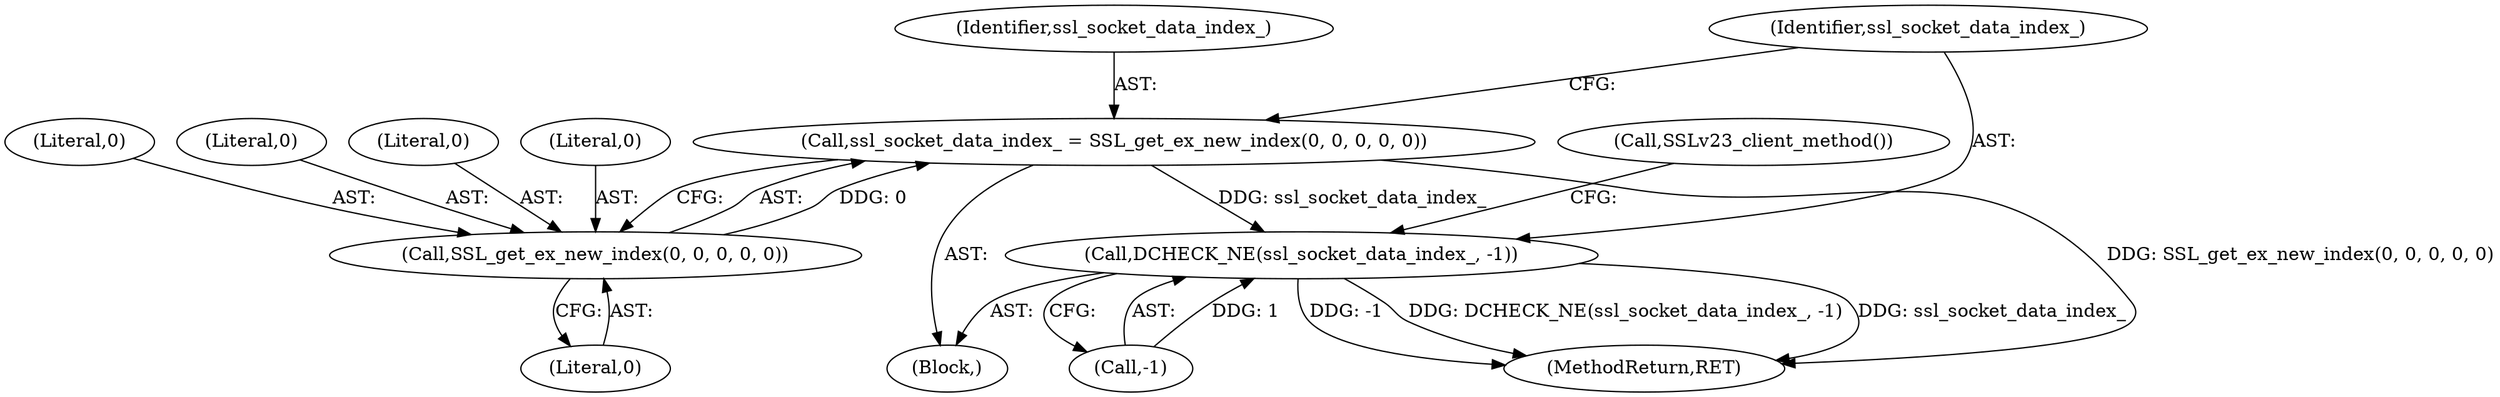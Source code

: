 digraph "0_Chrome_b051cdb6465736e7233cd22b807e255554378206_1@API" {
"1000103" [label="(Call,ssl_socket_data_index_ = SSL_get_ex_new_index(0, 0, 0, 0, 0))"];
"1000105" [label="(Call,SSL_get_ex_new_index(0, 0, 0, 0, 0))"];
"1000111" [label="(Call,DCHECK_NE(ssl_socket_data_index_, -1))"];
"1000108" [label="(Literal,0)"];
"1000104" [label="(Identifier,ssl_socket_data_index_)"];
"1000111" [label="(Call,DCHECK_NE(ssl_socket_data_index_, -1))"];
"1000110" [label="(Literal,0)"];
"1000113" [label="(Call,-1)"];
"1000117" [label="(Call,SSLv23_client_method())"];
"1000135" [label="(MethodReturn,RET)"];
"1000106" [label="(Literal,0)"];
"1000107" [label="(Literal,0)"];
"1000101" [label="(Block,)"];
"1000105" [label="(Call,SSL_get_ex_new_index(0, 0, 0, 0, 0))"];
"1000109" [label="(Literal,0)"];
"1000112" [label="(Identifier,ssl_socket_data_index_)"];
"1000103" [label="(Call,ssl_socket_data_index_ = SSL_get_ex_new_index(0, 0, 0, 0, 0))"];
"1000103" -> "1000101"  [label="AST: "];
"1000103" -> "1000105"  [label="CFG: "];
"1000104" -> "1000103"  [label="AST: "];
"1000105" -> "1000103"  [label="AST: "];
"1000112" -> "1000103"  [label="CFG: "];
"1000103" -> "1000135"  [label="DDG: SSL_get_ex_new_index(0, 0, 0, 0, 0)"];
"1000105" -> "1000103"  [label="DDG: 0"];
"1000103" -> "1000111"  [label="DDG: ssl_socket_data_index_"];
"1000105" -> "1000110"  [label="CFG: "];
"1000106" -> "1000105"  [label="AST: "];
"1000107" -> "1000105"  [label="AST: "];
"1000108" -> "1000105"  [label="AST: "];
"1000109" -> "1000105"  [label="AST: "];
"1000110" -> "1000105"  [label="AST: "];
"1000111" -> "1000101"  [label="AST: "];
"1000111" -> "1000113"  [label="CFG: "];
"1000112" -> "1000111"  [label="AST: "];
"1000113" -> "1000111"  [label="AST: "];
"1000117" -> "1000111"  [label="CFG: "];
"1000111" -> "1000135"  [label="DDG: ssl_socket_data_index_"];
"1000111" -> "1000135"  [label="DDG: -1"];
"1000111" -> "1000135"  [label="DDG: DCHECK_NE(ssl_socket_data_index_, -1)"];
"1000113" -> "1000111"  [label="DDG: 1"];
}
